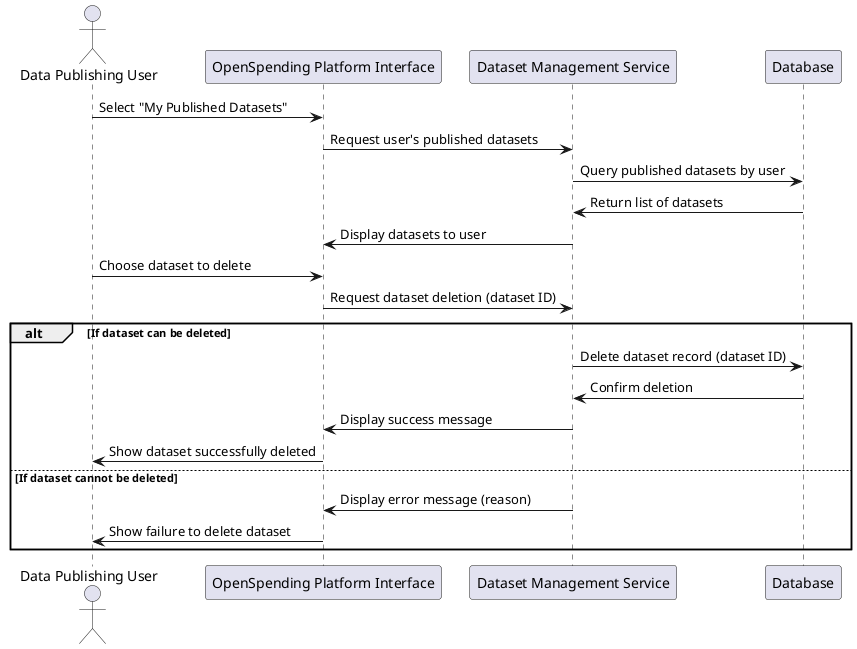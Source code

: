 @startuml
actor "Data Publishing User" as User
participant "OpenSpending Platform Interface" as Interface
participant "Dataset Management Service" as ManagementService
participant "Database" as DB

User -> Interface : Select "My Published Datasets"
Interface -> ManagementService : Request user's published datasets
ManagementService -> DB : Query published datasets by user
DB -> ManagementService : Return list of datasets
ManagementService -> Interface : Display datasets to user
User -> Interface : Choose dataset to delete
Interface -> ManagementService : Request dataset deletion (dataset ID)
alt If dataset can be deleted
    ManagementService -> DB : Delete dataset record (dataset ID)
    DB -> ManagementService : Confirm deletion
    ManagementService -> Interface : Display success message
    Interface -> User : Show dataset successfully deleted
else If dataset cannot be deleted
    ManagementService -> Interface : Display error message (reason)
    Interface -> User : Show failure to delete dataset
end

@enduml